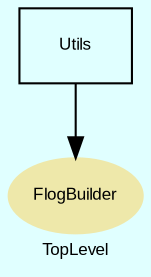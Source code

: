 digraph TopLevel {
    label = "TopLevel"
    compound = true
    fontname = Arial
    fontsize = 8
    bgcolor = lightcyan1
    node [
        color = black,
        fontname = Arial,
        fontsize = 8
    ]

    FlogBuilder [
        fontcolor = black,
        shape = ellipse,
        URL = "classes/FlogBuilder.html",
        color = palegoldenrod,
        style = filled,
        label = "FlogBuilder"
    ]

    Utils [
        shape = box,
        URL = "classes/Utils.html",
        label = "Utils"
    ]

    Utils -> FlogBuilder [

    ]

}

